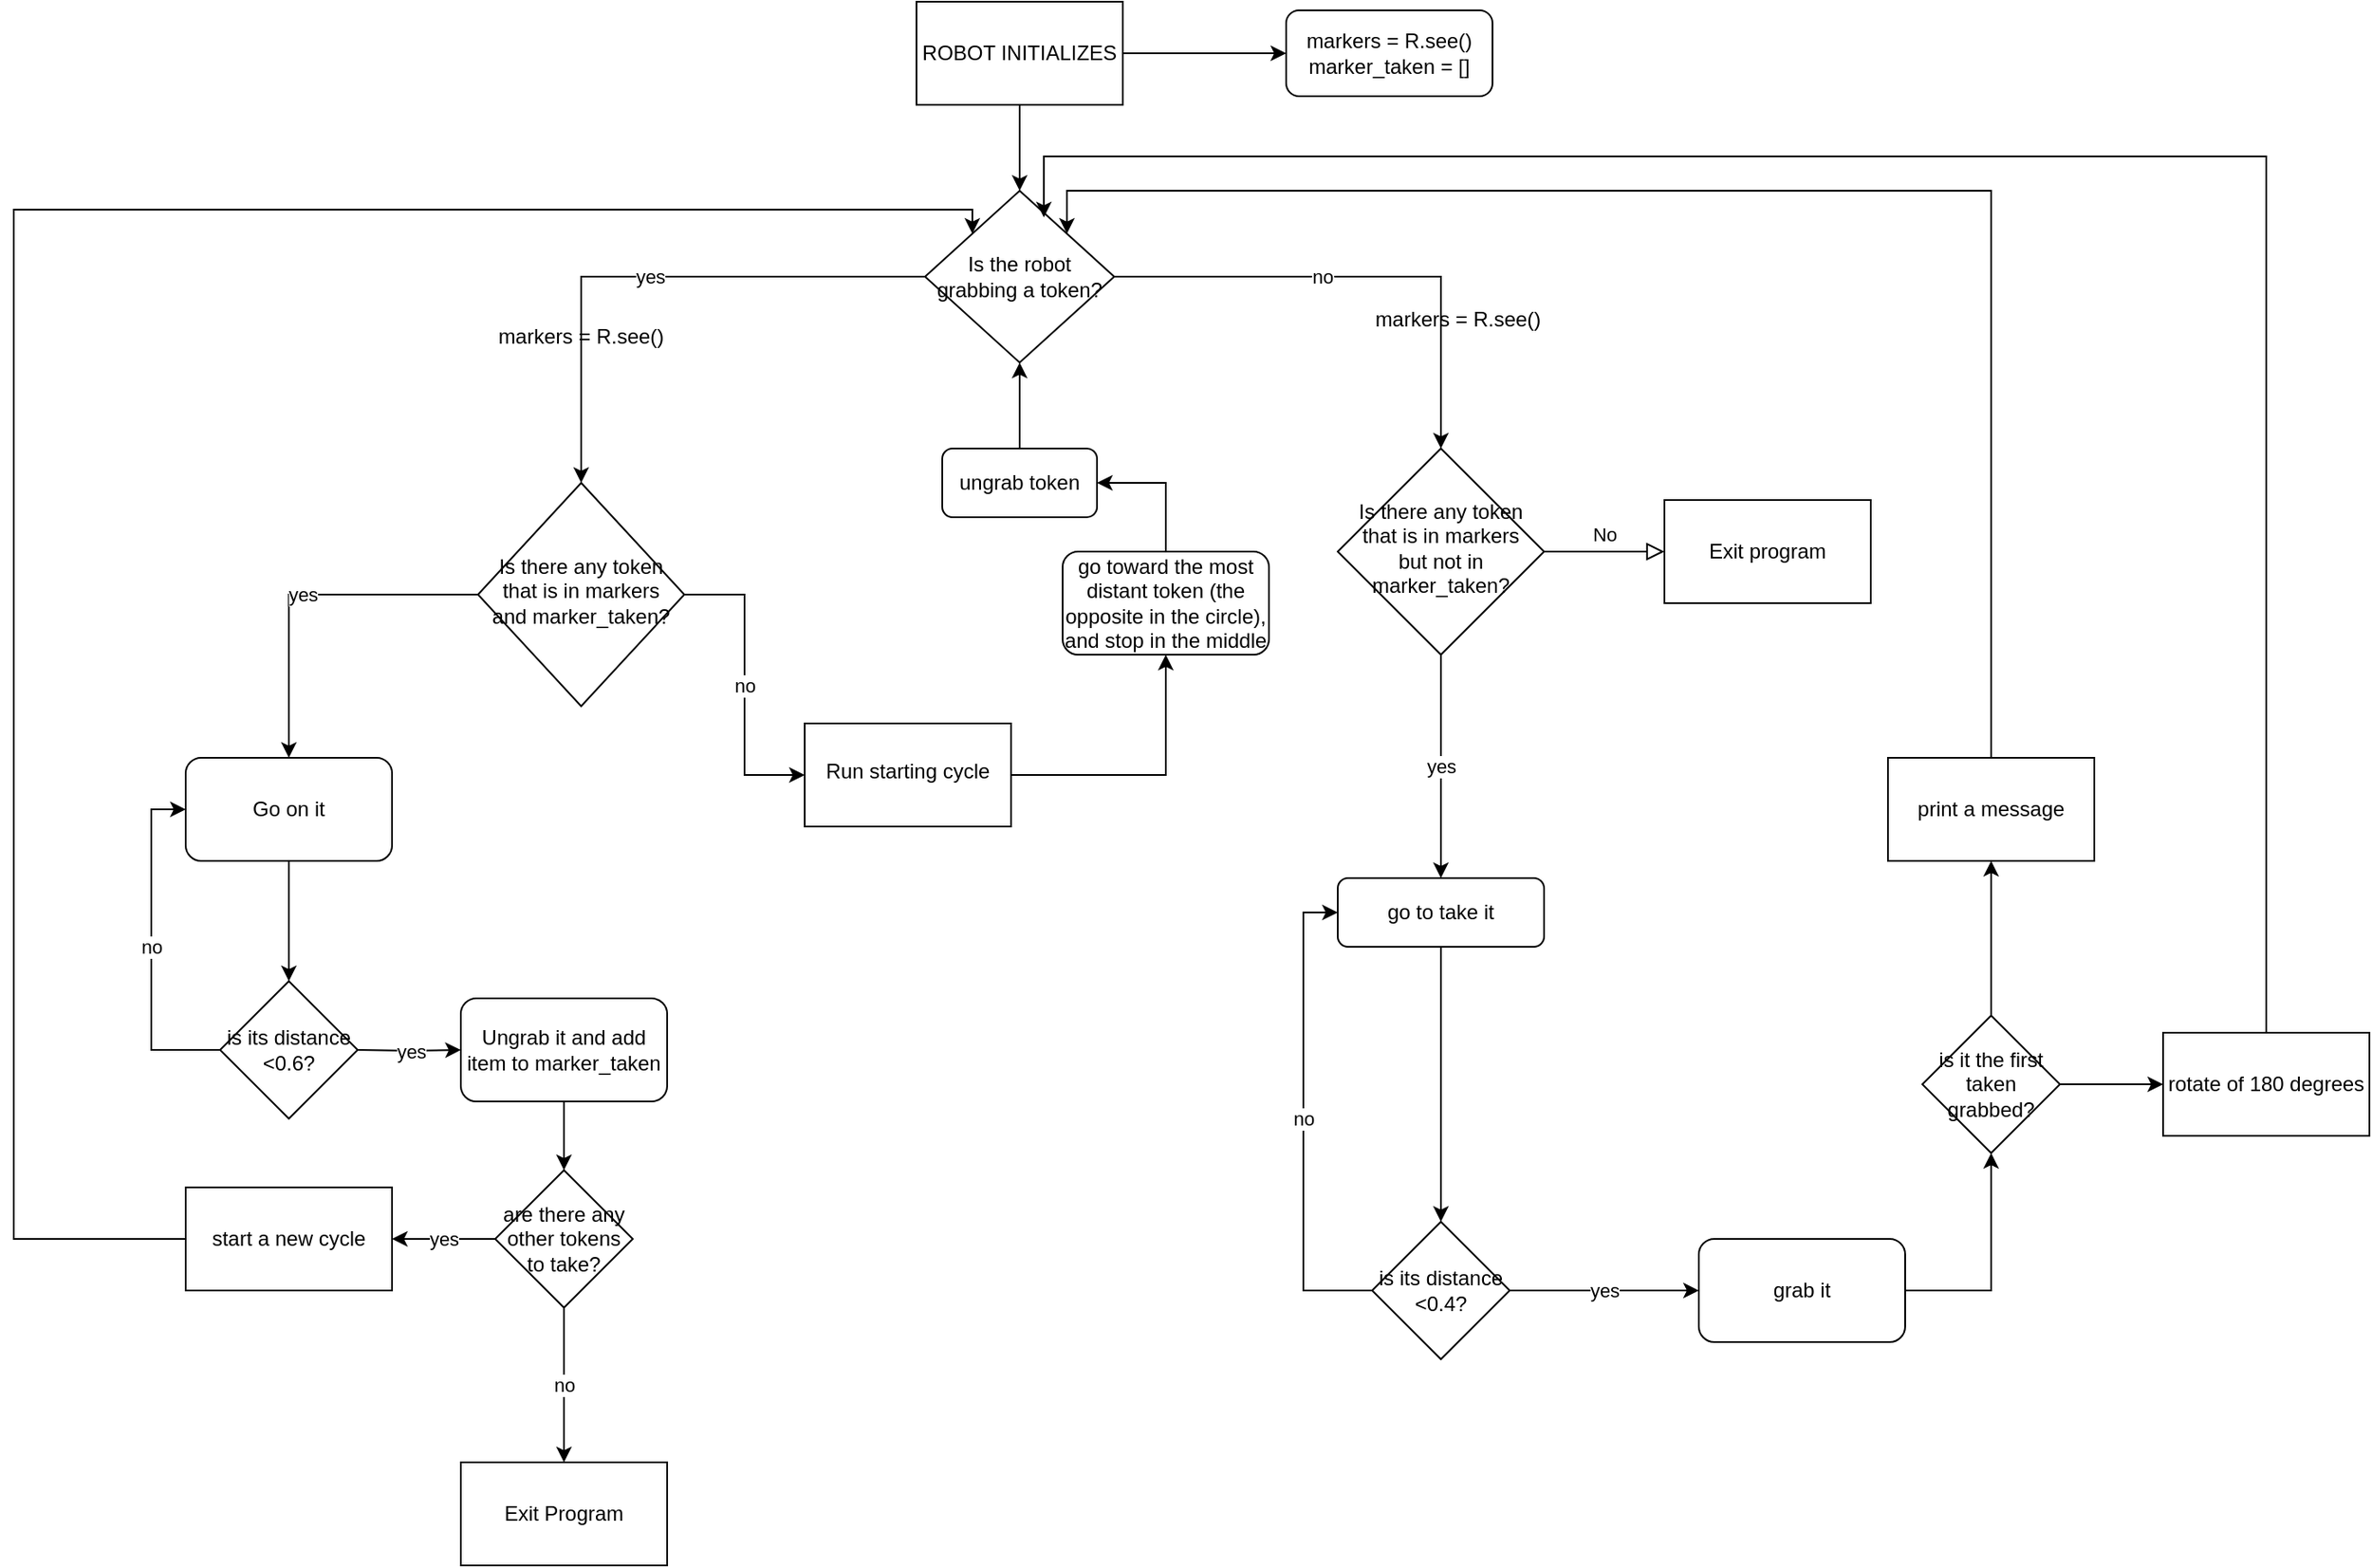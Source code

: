 <mxfile version="22.0.8" type="github">
  <diagram id="C5RBs43oDa-KdzZeNtuy" name="Page-1">
    <mxGraphModel dx="2418" dy="901" grid="1" gridSize="10" guides="1" tooltips="1" connect="1" arrows="1" fold="1" page="1" pageScale="1" pageWidth="827" pageHeight="1169" math="0" shadow="0">
      <root>
        <mxCell id="WIyWlLk6GJQsqaUBKTNV-0" />
        <mxCell id="WIyWlLk6GJQsqaUBKTNV-1" parent="WIyWlLk6GJQsqaUBKTNV-0" />
        <mxCell id="WIyWlLk6GJQsqaUBKTNV-3" value="&lt;div&gt;markers = R.see()&lt;/div&gt;&lt;div&gt;marker_taken = []&lt;br&gt;&lt;/div&gt;" style="rounded=1;whiteSpace=wrap;html=1;fontSize=12;glass=0;strokeWidth=1;shadow=0;" parent="WIyWlLk6GJQsqaUBKTNV-1" vertex="1">
          <mxGeometry x="710" y="55" width="120" height="50" as="geometry" />
        </mxCell>
        <mxCell id="WIyWlLk6GJQsqaUBKTNV-5" value="No" style="edgeStyle=orthogonalEdgeStyle;rounded=0;html=1;jettySize=auto;orthogonalLoop=1;fontSize=11;endArrow=block;endFill=0;endSize=8;strokeWidth=1;shadow=0;labelBackgroundColor=none;" parent="WIyWlLk6GJQsqaUBKTNV-1" source="WIyWlLk6GJQsqaUBKTNV-6" target="lIqA0gHBdLy89TZlDavp-29" edge="1">
          <mxGeometry y="10" relative="1" as="geometry">
            <mxPoint as="offset" />
            <mxPoint x="940" y="370" as="targetPoint" />
          </mxGeometry>
        </mxCell>
        <mxCell id="lIqA0gHBdLy89TZlDavp-9" value="yes" style="edgeStyle=orthogonalEdgeStyle;rounded=0;orthogonalLoop=1;jettySize=auto;html=1;entryX=0.5;entryY=0;entryDx=0;entryDy=0;" edge="1" parent="WIyWlLk6GJQsqaUBKTNV-1" source="WIyWlLk6GJQsqaUBKTNV-6" target="WIyWlLk6GJQsqaUBKTNV-11">
          <mxGeometry relative="1" as="geometry">
            <mxPoint x="800.0" y="480" as="targetPoint" />
          </mxGeometry>
        </mxCell>
        <mxCell id="WIyWlLk6GJQsqaUBKTNV-6" value="Is there any token that is in markers but not in marker_taken?" style="rhombus;whiteSpace=wrap;html=1;shadow=0;fontFamily=Helvetica;fontSize=12;align=center;strokeWidth=1;spacing=6;spacingTop=-4;" parent="WIyWlLk6GJQsqaUBKTNV-1" vertex="1">
          <mxGeometry x="740" y="310" width="120" height="120" as="geometry" />
        </mxCell>
        <mxCell id="vHtTvjR8Igylle6YmEUF-21" value="" style="edgeStyle=orthogonalEdgeStyle;rounded=0;orthogonalLoop=1;jettySize=auto;html=1;" parent="WIyWlLk6GJQsqaUBKTNV-1" source="WIyWlLk6GJQsqaUBKTNV-11" edge="1">
          <mxGeometry relative="1" as="geometry">
            <mxPoint x="800" y="760" as="targetPoint" />
          </mxGeometry>
        </mxCell>
        <mxCell id="WIyWlLk6GJQsqaUBKTNV-11" value="go to take it" style="rounded=1;whiteSpace=wrap;html=1;fontSize=12;glass=0;strokeWidth=1;shadow=0;" parent="WIyWlLk6GJQsqaUBKTNV-1" vertex="1">
          <mxGeometry x="740" y="560" width="120" height="40" as="geometry" />
        </mxCell>
        <mxCell id="vHtTvjR8Igylle6YmEUF-16" value="" style="edgeStyle=orthogonalEdgeStyle;rounded=0;orthogonalLoop=1;jettySize=auto;html=1;" parent="WIyWlLk6GJQsqaUBKTNV-1" source="vHtTvjR8Igylle6YmEUF-0" target="vHtTvjR8Igylle6YmEUF-1" edge="1">
          <mxGeometry relative="1" as="geometry" />
        </mxCell>
        <mxCell id="vHtTvjR8Igylle6YmEUF-19" value="" style="edgeStyle=orthogonalEdgeStyle;rounded=0;orthogonalLoop=1;jettySize=auto;html=1;" parent="WIyWlLk6GJQsqaUBKTNV-1" source="vHtTvjR8Igylle6YmEUF-0" target="WIyWlLk6GJQsqaUBKTNV-3" edge="1">
          <mxGeometry relative="1" as="geometry" />
        </mxCell>
        <mxCell id="vHtTvjR8Igylle6YmEUF-0" value="ROBOT INITIALIZES" style="rounded=0;whiteSpace=wrap;html=1;" parent="WIyWlLk6GJQsqaUBKTNV-1" vertex="1">
          <mxGeometry x="495" y="50" width="120" height="60" as="geometry" />
        </mxCell>
        <mxCell id="lIqA0gHBdLy89TZlDavp-0" value="yes" style="edgeStyle=orthogonalEdgeStyle;rounded=0;orthogonalLoop=1;jettySize=auto;html=1;" edge="1" parent="WIyWlLk6GJQsqaUBKTNV-1" source="vHtTvjR8Igylle6YmEUF-1" target="vHtTvjR8Igylle6YmEUF-27">
          <mxGeometry relative="1" as="geometry">
            <mxPoint x="130.0" y="230" as="targetPoint" />
          </mxGeometry>
        </mxCell>
        <mxCell id="vHtTvjR8Igylle6YmEUF-1" value="Is the robot grabbing a token?" style="rhombus;whiteSpace=wrap;html=1;" parent="WIyWlLk6GJQsqaUBKTNV-1" vertex="1">
          <mxGeometry x="500" y="160" width="110" height="100" as="geometry" />
        </mxCell>
        <mxCell id="vHtTvjR8Igylle6YmEUF-4" value="no" style="endArrow=classic;html=1;rounded=0;entryX=0.5;entryY=0;entryDx=0;entryDy=0;" parent="WIyWlLk6GJQsqaUBKTNV-1" target="WIyWlLk6GJQsqaUBKTNV-6" edge="1">
          <mxGeometry x="-0.167" width="50" height="50" relative="1" as="geometry">
            <mxPoint x="610.0" y="210" as="sourcePoint" />
            <mxPoint x="830.0" y="410" as="targetPoint" />
            <Array as="points">
              <mxPoint x="800" y="210" />
            </Array>
            <mxPoint as="offset" />
          </mxGeometry>
        </mxCell>
        <mxCell id="lIqA0gHBdLy89TZlDavp-2" value="no" style="edgeStyle=orthogonalEdgeStyle;rounded=0;orthogonalLoop=1;jettySize=auto;html=1;entryX=0;entryY=0.5;entryDx=0;entryDy=0;" edge="1" parent="WIyWlLk6GJQsqaUBKTNV-1" source="vHtTvjR8Igylle6YmEUF-27" target="vHtTvjR8Igylle6YmEUF-30">
          <mxGeometry relative="1" as="geometry" />
        </mxCell>
        <mxCell id="lIqA0gHBdLy89TZlDavp-3" value="yes" style="edgeStyle=orthogonalEdgeStyle;rounded=0;orthogonalLoop=1;jettySize=auto;html=1;entryX=0.5;entryY=0;entryDx=0;entryDy=0;" edge="1" parent="WIyWlLk6GJQsqaUBKTNV-1" source="vHtTvjR8Igylle6YmEUF-27" target="vHtTvjR8Igylle6YmEUF-37">
          <mxGeometry relative="1" as="geometry" />
        </mxCell>
        <mxCell id="vHtTvjR8Igylle6YmEUF-27" value="Is there any token that is in markers and marker_taken?" style="rhombus;whiteSpace=wrap;html=1;shadow=0;strokeWidth=1;spacing=6;spacingTop=-4;" parent="WIyWlLk6GJQsqaUBKTNV-1" vertex="1">
          <mxGeometry x="240" y="330" width="120" height="130" as="geometry" />
        </mxCell>
        <mxCell id="lIqA0gHBdLy89TZlDavp-5" style="edgeStyle=orthogonalEdgeStyle;rounded=0;orthogonalLoop=1;jettySize=auto;html=1;entryX=0.5;entryY=1;entryDx=0;entryDy=0;" edge="1" parent="WIyWlLk6GJQsqaUBKTNV-1" source="vHtTvjR8Igylle6YmEUF-30" target="lIqA0gHBdLy89TZlDavp-4">
          <mxGeometry relative="1" as="geometry" />
        </mxCell>
        <mxCell id="vHtTvjR8Igylle6YmEUF-30" value="Run starting cycle" style="whiteSpace=wrap;html=1;shadow=0;strokeWidth=1;spacing=6;spacingTop=-4;" parent="WIyWlLk6GJQsqaUBKTNV-1" vertex="1">
          <mxGeometry x="430" y="470" width="120" height="60" as="geometry" />
        </mxCell>
        <mxCell id="vHtTvjR8Igylle6YmEUF-40" value="" style="edgeStyle=orthogonalEdgeStyle;rounded=0;orthogonalLoop=1;jettySize=auto;html=1;" parent="WIyWlLk6GJQsqaUBKTNV-1" source="vHtTvjR8Igylle6YmEUF-37" edge="1">
          <mxGeometry relative="1" as="geometry">
            <mxPoint x="130" y="620" as="targetPoint" />
          </mxGeometry>
        </mxCell>
        <mxCell id="vHtTvjR8Igylle6YmEUF-37" value="Go on it" style="whiteSpace=wrap;html=1;rounded=1;" parent="WIyWlLk6GJQsqaUBKTNV-1" vertex="1">
          <mxGeometry x="70" y="490" width="120" height="60" as="geometry" />
        </mxCell>
        <mxCell id="vHtTvjR8Igylle6YmEUF-42" value="yes" style="edgeStyle=orthogonalEdgeStyle;rounded=0;orthogonalLoop=1;jettySize=auto;html=1;" parent="WIyWlLk6GJQsqaUBKTNV-1" target="vHtTvjR8Igylle6YmEUF-41" edge="1">
          <mxGeometry relative="1" as="geometry">
            <mxPoint x="170" y="660" as="sourcePoint" />
          </mxGeometry>
        </mxCell>
        <mxCell id="vHtTvjR8Igylle6YmEUF-43" value="no" style="edgeStyle=orthogonalEdgeStyle;rounded=0;orthogonalLoop=1;jettySize=auto;html=1;entryX=0;entryY=0.5;entryDx=0;entryDy=0;" parent="WIyWlLk6GJQsqaUBKTNV-1" target="vHtTvjR8Igylle6YmEUF-37" edge="1">
          <mxGeometry relative="1" as="geometry">
            <Array as="points">
              <mxPoint x="50" y="660" />
              <mxPoint x="50" y="520" />
            </Array>
            <mxPoint x="90" y="660" as="sourcePoint" />
          </mxGeometry>
        </mxCell>
        <mxCell id="lIqA0gHBdLy89TZlDavp-21" value="" style="edgeStyle=orthogonalEdgeStyle;rounded=0;orthogonalLoop=1;jettySize=auto;html=1;" edge="1" parent="WIyWlLk6GJQsqaUBKTNV-1" source="vHtTvjR8Igylle6YmEUF-41" target="lIqA0gHBdLy89TZlDavp-20">
          <mxGeometry relative="1" as="geometry" />
        </mxCell>
        <mxCell id="vHtTvjR8Igylle6YmEUF-41" value="Ungrab it and add item to marker_taken" style="whiteSpace=wrap;html=1;rounded=1;" parent="WIyWlLk6GJQsqaUBKTNV-1" vertex="1">
          <mxGeometry x="230" y="630" width="120" height="60" as="geometry" />
        </mxCell>
        <mxCell id="lIqA0gHBdLy89TZlDavp-7" style="edgeStyle=orthogonalEdgeStyle;rounded=0;orthogonalLoop=1;jettySize=auto;html=1;entryX=1;entryY=0.5;entryDx=0;entryDy=0;" edge="1" parent="WIyWlLk6GJQsqaUBKTNV-1" source="lIqA0gHBdLy89TZlDavp-4" target="lIqA0gHBdLy89TZlDavp-6">
          <mxGeometry relative="1" as="geometry" />
        </mxCell>
        <mxCell id="lIqA0gHBdLy89TZlDavp-4" value="go toward the most distant token (the opposite in the circle), and stop in the middle" style="rounded=1;whiteSpace=wrap;html=1;" vertex="1" parent="WIyWlLk6GJQsqaUBKTNV-1">
          <mxGeometry x="580" y="370" width="120" height="60" as="geometry" />
        </mxCell>
        <mxCell id="lIqA0gHBdLy89TZlDavp-8" style="edgeStyle=orthogonalEdgeStyle;rounded=0;orthogonalLoop=1;jettySize=auto;html=1;exitX=0.5;exitY=0;exitDx=0;exitDy=0;entryX=0.5;entryY=1;entryDx=0;entryDy=0;" edge="1" parent="WIyWlLk6GJQsqaUBKTNV-1" source="lIqA0gHBdLy89TZlDavp-6" target="vHtTvjR8Igylle6YmEUF-1">
          <mxGeometry relative="1" as="geometry" />
        </mxCell>
        <mxCell id="lIqA0gHBdLy89TZlDavp-6" value="ungrab token" style="rounded=1;whiteSpace=wrap;html=1;" vertex="1" parent="WIyWlLk6GJQsqaUBKTNV-1">
          <mxGeometry x="510" y="310" width="90" height="40" as="geometry" />
        </mxCell>
        <mxCell id="lIqA0gHBdLy89TZlDavp-11" value="is its distance &amp;lt;0.6?" style="rhombus;whiteSpace=wrap;html=1;" vertex="1" parent="WIyWlLk6GJQsqaUBKTNV-1">
          <mxGeometry x="90" y="620" width="80" height="80" as="geometry" />
        </mxCell>
        <mxCell id="lIqA0gHBdLy89TZlDavp-15" value="no" style="edgeStyle=orthogonalEdgeStyle;rounded=0;orthogonalLoop=1;jettySize=auto;html=1;entryX=0;entryY=0.5;entryDx=0;entryDy=0;" edge="1" parent="WIyWlLk6GJQsqaUBKTNV-1" source="lIqA0gHBdLy89TZlDavp-13" target="WIyWlLk6GJQsqaUBKTNV-11">
          <mxGeometry relative="1" as="geometry">
            <Array as="points">
              <mxPoint x="720" y="800" />
              <mxPoint x="720" y="580" />
            </Array>
          </mxGeometry>
        </mxCell>
        <mxCell id="lIqA0gHBdLy89TZlDavp-18" value="yes" style="edgeStyle=orthogonalEdgeStyle;rounded=0;orthogonalLoop=1;jettySize=auto;html=1;" edge="1" parent="WIyWlLk6GJQsqaUBKTNV-1" source="lIqA0gHBdLy89TZlDavp-13" target="lIqA0gHBdLy89TZlDavp-17">
          <mxGeometry relative="1" as="geometry" />
        </mxCell>
        <mxCell id="lIqA0gHBdLy89TZlDavp-13" value="is its distance &amp;lt;0.4?" style="rhombus;whiteSpace=wrap;html=1;" vertex="1" parent="WIyWlLk6GJQsqaUBKTNV-1">
          <mxGeometry x="760" y="760" width="80" height="80" as="geometry" />
        </mxCell>
        <mxCell id="lIqA0gHBdLy89TZlDavp-32" style="edgeStyle=orthogonalEdgeStyle;rounded=0;orthogonalLoop=1;jettySize=auto;html=1;entryX=0.5;entryY=1;entryDx=0;entryDy=0;" edge="1" parent="WIyWlLk6GJQsqaUBKTNV-1" source="lIqA0gHBdLy89TZlDavp-17" target="lIqA0gHBdLy89TZlDavp-30">
          <mxGeometry relative="1" as="geometry" />
        </mxCell>
        <mxCell id="lIqA0gHBdLy89TZlDavp-17" value="grab it" style="rounded=1;whiteSpace=wrap;html=1;" vertex="1" parent="WIyWlLk6GJQsqaUBKTNV-1">
          <mxGeometry x="950" y="770" width="120" height="60" as="geometry" />
        </mxCell>
        <mxCell id="lIqA0gHBdLy89TZlDavp-23" value="no" style="edgeStyle=orthogonalEdgeStyle;rounded=0;orthogonalLoop=1;jettySize=auto;html=1;" edge="1" parent="WIyWlLk6GJQsqaUBKTNV-1" source="lIqA0gHBdLy89TZlDavp-20" target="lIqA0gHBdLy89TZlDavp-22">
          <mxGeometry relative="1" as="geometry" />
        </mxCell>
        <mxCell id="lIqA0gHBdLy89TZlDavp-25" value="yes" style="edgeStyle=orthogonalEdgeStyle;rounded=0;orthogonalLoop=1;jettySize=auto;html=1;" edge="1" parent="WIyWlLk6GJQsqaUBKTNV-1" source="lIqA0gHBdLy89TZlDavp-20" target="lIqA0gHBdLy89TZlDavp-24">
          <mxGeometry relative="1" as="geometry" />
        </mxCell>
        <mxCell id="lIqA0gHBdLy89TZlDavp-20" value="are there any other tokens to take?" style="rhombus;whiteSpace=wrap;html=1;" vertex="1" parent="WIyWlLk6GJQsqaUBKTNV-1">
          <mxGeometry x="250" y="730" width="80" height="80" as="geometry" />
        </mxCell>
        <mxCell id="lIqA0gHBdLy89TZlDavp-22" value="Exit Program" style="whiteSpace=wrap;html=1;" vertex="1" parent="WIyWlLk6GJQsqaUBKTNV-1">
          <mxGeometry x="230" y="900" width="120" height="60" as="geometry" />
        </mxCell>
        <mxCell id="lIqA0gHBdLy89TZlDavp-24" value="start a new cycle" style="whiteSpace=wrap;html=1;" vertex="1" parent="WIyWlLk6GJQsqaUBKTNV-1">
          <mxGeometry x="70" y="740" width="120" height="60" as="geometry" />
        </mxCell>
        <mxCell id="lIqA0gHBdLy89TZlDavp-26" style="edgeStyle=orthogonalEdgeStyle;rounded=0;orthogonalLoop=1;jettySize=auto;html=1;entryX=0;entryY=0;entryDx=0;entryDy=0;" edge="1" parent="WIyWlLk6GJQsqaUBKTNV-1" source="lIqA0gHBdLy89TZlDavp-24" target="vHtTvjR8Igylle6YmEUF-1">
          <mxGeometry relative="1" as="geometry">
            <Array as="points">
              <mxPoint x="-30" y="770" />
              <mxPoint x="-30" y="171" />
              <mxPoint x="528" y="171" />
            </Array>
          </mxGeometry>
        </mxCell>
        <mxCell id="lIqA0gHBdLy89TZlDavp-27" value="markers = R.see()" style="text;html=1;strokeColor=none;fillColor=none;align=center;verticalAlign=middle;whiteSpace=wrap;rounded=0;" vertex="1" parent="WIyWlLk6GJQsqaUBKTNV-1">
          <mxGeometry x="250" y="230" width="100" height="30" as="geometry" />
        </mxCell>
        <mxCell id="lIqA0gHBdLy89TZlDavp-28" value="markers = R.see()" style="text;html=1;strokeColor=none;fillColor=none;align=center;verticalAlign=middle;whiteSpace=wrap;rounded=0;" vertex="1" parent="WIyWlLk6GJQsqaUBKTNV-1">
          <mxGeometry x="760" y="220" width="100" height="30" as="geometry" />
        </mxCell>
        <mxCell id="lIqA0gHBdLy89TZlDavp-29" value="Exit program" style="rounded=0;whiteSpace=wrap;html=1;" vertex="1" parent="WIyWlLk6GJQsqaUBKTNV-1">
          <mxGeometry x="930.0" y="340" width="120" height="60" as="geometry" />
        </mxCell>
        <mxCell id="lIqA0gHBdLy89TZlDavp-34" value="" style="edgeStyle=orthogonalEdgeStyle;rounded=0;orthogonalLoop=1;jettySize=auto;html=1;" edge="1" parent="WIyWlLk6GJQsqaUBKTNV-1" source="lIqA0gHBdLy89TZlDavp-30" target="lIqA0gHBdLy89TZlDavp-33">
          <mxGeometry relative="1" as="geometry" />
        </mxCell>
        <mxCell id="lIqA0gHBdLy89TZlDavp-37" value="" style="edgeStyle=orthogonalEdgeStyle;rounded=0;orthogonalLoop=1;jettySize=auto;html=1;" edge="1" parent="WIyWlLk6GJQsqaUBKTNV-1" source="lIqA0gHBdLy89TZlDavp-30" target="lIqA0gHBdLy89TZlDavp-36">
          <mxGeometry relative="1" as="geometry" />
        </mxCell>
        <mxCell id="lIqA0gHBdLy89TZlDavp-30" value="is it the first taken grabbed?" style="rhombus;whiteSpace=wrap;html=1;" vertex="1" parent="WIyWlLk6GJQsqaUBKTNV-1">
          <mxGeometry x="1080" y="640" width="80" height="80" as="geometry" />
        </mxCell>
        <mxCell id="lIqA0gHBdLy89TZlDavp-35" style="edgeStyle=orthogonalEdgeStyle;rounded=0;orthogonalLoop=1;jettySize=auto;html=1;entryX=1;entryY=0;entryDx=0;entryDy=0;" edge="1" parent="WIyWlLk6GJQsqaUBKTNV-1" source="lIqA0gHBdLy89TZlDavp-33" target="vHtTvjR8Igylle6YmEUF-1">
          <mxGeometry relative="1" as="geometry">
            <Array as="points">
              <mxPoint x="1120" y="160" />
              <mxPoint x="582" y="160" />
            </Array>
          </mxGeometry>
        </mxCell>
        <mxCell id="lIqA0gHBdLy89TZlDavp-33" value="print a message" style="whiteSpace=wrap;html=1;" vertex="1" parent="WIyWlLk6GJQsqaUBKTNV-1">
          <mxGeometry x="1060" y="490" width="120" height="60" as="geometry" />
        </mxCell>
        <mxCell id="lIqA0gHBdLy89TZlDavp-36" value="rotate of 180 degrees" style="whiteSpace=wrap;html=1;" vertex="1" parent="WIyWlLk6GJQsqaUBKTNV-1">
          <mxGeometry x="1220" y="650" width="120" height="60" as="geometry" />
        </mxCell>
        <mxCell id="lIqA0gHBdLy89TZlDavp-38" style="edgeStyle=orthogonalEdgeStyle;rounded=0;orthogonalLoop=1;jettySize=auto;html=1;entryX=0.628;entryY=0.155;entryDx=0;entryDy=0;entryPerimeter=0;" edge="1" parent="WIyWlLk6GJQsqaUBKTNV-1" source="lIqA0gHBdLy89TZlDavp-36" target="vHtTvjR8Igylle6YmEUF-1">
          <mxGeometry relative="1" as="geometry">
            <Array as="points">
              <mxPoint x="1280" y="140" />
              <mxPoint x="569" y="140" />
            </Array>
          </mxGeometry>
        </mxCell>
      </root>
    </mxGraphModel>
  </diagram>
</mxfile>
